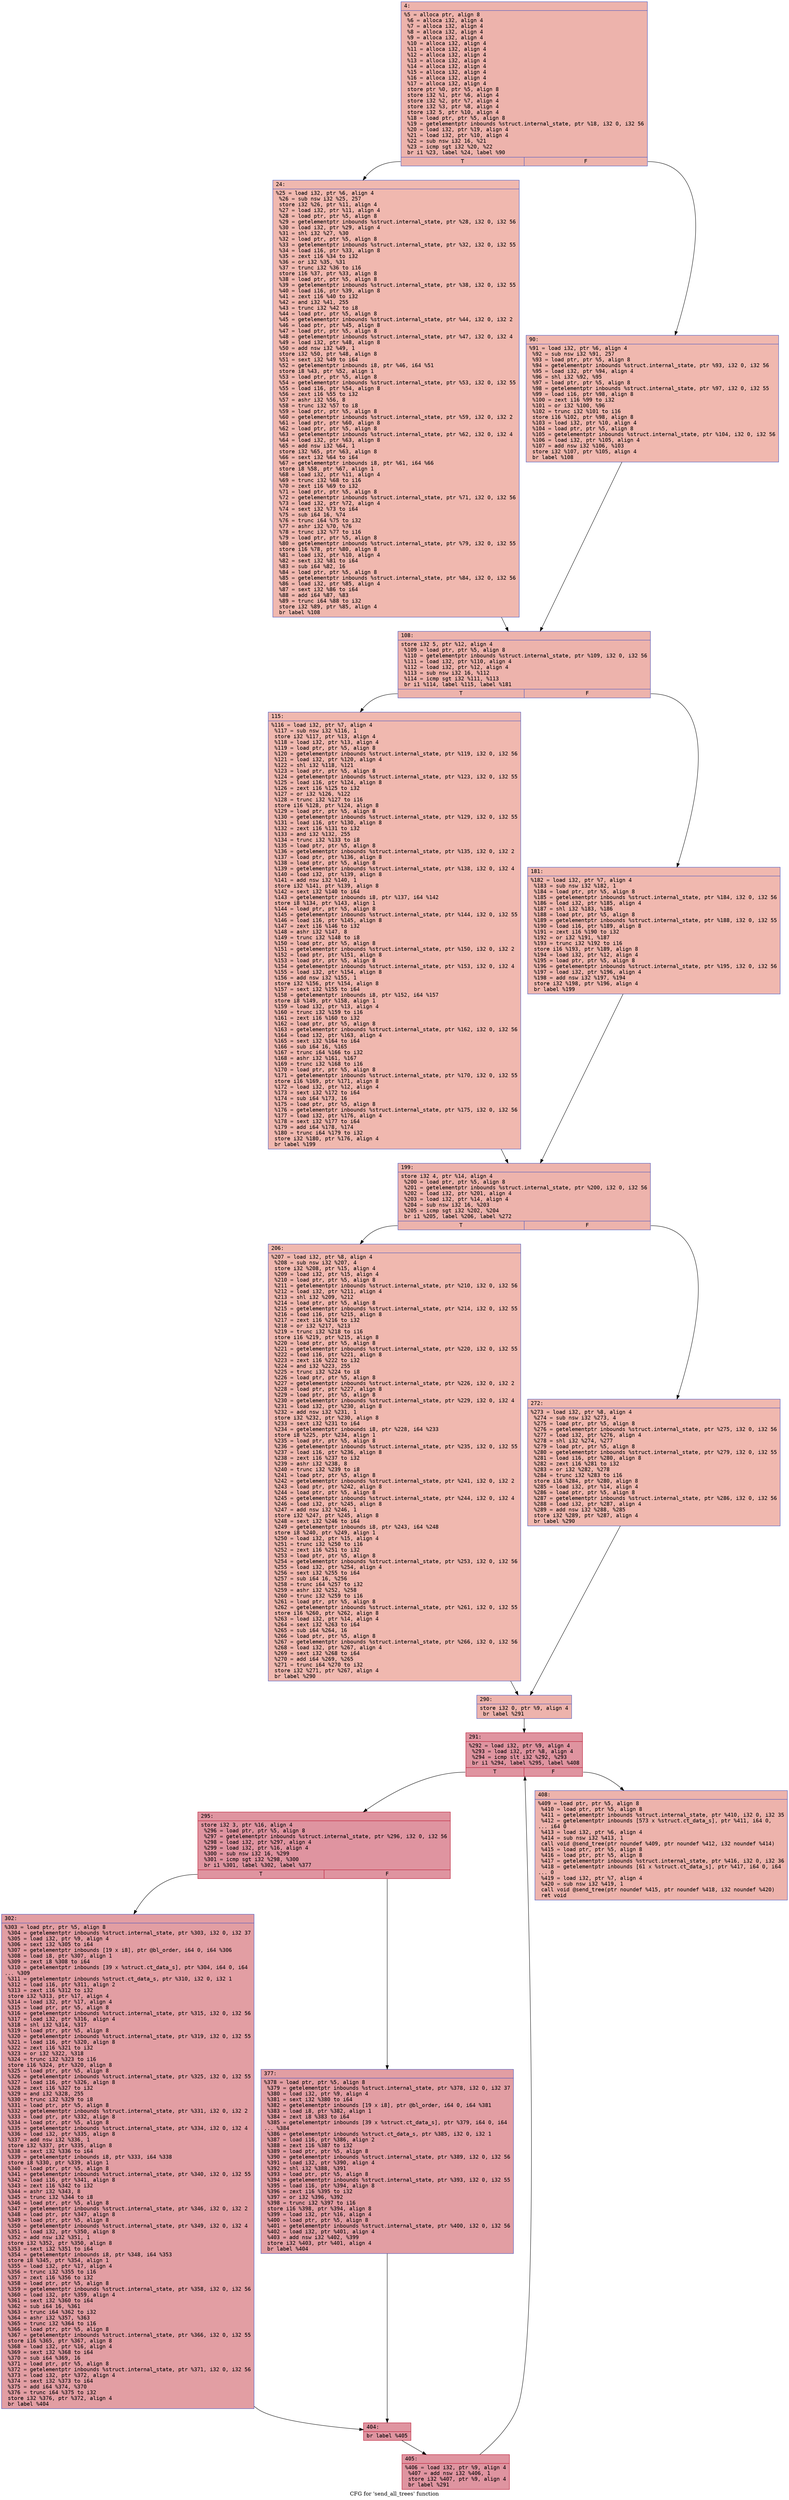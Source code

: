 digraph "CFG for 'send_all_trees' function" {
	label="CFG for 'send_all_trees' function";

	Node0x600000ee1fe0 [shape=record,color="#3d50c3ff", style=filled, fillcolor="#d6524470" fontname="Courier",label="{4:\l|  %5 = alloca ptr, align 8\l  %6 = alloca i32, align 4\l  %7 = alloca i32, align 4\l  %8 = alloca i32, align 4\l  %9 = alloca i32, align 4\l  %10 = alloca i32, align 4\l  %11 = alloca i32, align 4\l  %12 = alloca i32, align 4\l  %13 = alloca i32, align 4\l  %14 = alloca i32, align 4\l  %15 = alloca i32, align 4\l  %16 = alloca i32, align 4\l  %17 = alloca i32, align 4\l  store ptr %0, ptr %5, align 8\l  store i32 %1, ptr %6, align 4\l  store i32 %2, ptr %7, align 4\l  store i32 %3, ptr %8, align 4\l  store i32 5, ptr %10, align 4\l  %18 = load ptr, ptr %5, align 8\l  %19 = getelementptr inbounds %struct.internal_state, ptr %18, i32 0, i32 56\l  %20 = load i32, ptr %19, align 4\l  %21 = load i32, ptr %10, align 4\l  %22 = sub nsw i32 16, %21\l  %23 = icmp sgt i32 %20, %22\l  br i1 %23, label %24, label %90\l|{<s0>T|<s1>F}}"];
	Node0x600000ee1fe0:s0 -> Node0x600000ee2080[tooltip="4 -> 24\nProbability 50.00%" ];
	Node0x600000ee1fe0:s1 -> Node0x600000ee20d0[tooltip="4 -> 90\nProbability 50.00%" ];
	Node0x600000ee2080 [shape=record,color="#3d50c3ff", style=filled, fillcolor="#dc5d4a70" fontname="Courier",label="{24:\l|  %25 = load i32, ptr %6, align 4\l  %26 = sub nsw i32 %25, 257\l  store i32 %26, ptr %11, align 4\l  %27 = load i32, ptr %11, align 4\l  %28 = load ptr, ptr %5, align 8\l  %29 = getelementptr inbounds %struct.internal_state, ptr %28, i32 0, i32 56\l  %30 = load i32, ptr %29, align 4\l  %31 = shl i32 %27, %30\l  %32 = load ptr, ptr %5, align 8\l  %33 = getelementptr inbounds %struct.internal_state, ptr %32, i32 0, i32 55\l  %34 = load i16, ptr %33, align 8\l  %35 = zext i16 %34 to i32\l  %36 = or i32 %35, %31\l  %37 = trunc i32 %36 to i16\l  store i16 %37, ptr %33, align 8\l  %38 = load ptr, ptr %5, align 8\l  %39 = getelementptr inbounds %struct.internal_state, ptr %38, i32 0, i32 55\l  %40 = load i16, ptr %39, align 8\l  %41 = zext i16 %40 to i32\l  %42 = and i32 %41, 255\l  %43 = trunc i32 %42 to i8\l  %44 = load ptr, ptr %5, align 8\l  %45 = getelementptr inbounds %struct.internal_state, ptr %44, i32 0, i32 2\l  %46 = load ptr, ptr %45, align 8\l  %47 = load ptr, ptr %5, align 8\l  %48 = getelementptr inbounds %struct.internal_state, ptr %47, i32 0, i32 4\l  %49 = load i32, ptr %48, align 8\l  %50 = add nsw i32 %49, 1\l  store i32 %50, ptr %48, align 8\l  %51 = sext i32 %49 to i64\l  %52 = getelementptr inbounds i8, ptr %46, i64 %51\l  store i8 %43, ptr %52, align 1\l  %53 = load ptr, ptr %5, align 8\l  %54 = getelementptr inbounds %struct.internal_state, ptr %53, i32 0, i32 55\l  %55 = load i16, ptr %54, align 8\l  %56 = zext i16 %55 to i32\l  %57 = ashr i32 %56, 8\l  %58 = trunc i32 %57 to i8\l  %59 = load ptr, ptr %5, align 8\l  %60 = getelementptr inbounds %struct.internal_state, ptr %59, i32 0, i32 2\l  %61 = load ptr, ptr %60, align 8\l  %62 = load ptr, ptr %5, align 8\l  %63 = getelementptr inbounds %struct.internal_state, ptr %62, i32 0, i32 4\l  %64 = load i32, ptr %63, align 8\l  %65 = add nsw i32 %64, 1\l  store i32 %65, ptr %63, align 8\l  %66 = sext i32 %64 to i64\l  %67 = getelementptr inbounds i8, ptr %61, i64 %66\l  store i8 %58, ptr %67, align 1\l  %68 = load i32, ptr %11, align 4\l  %69 = trunc i32 %68 to i16\l  %70 = zext i16 %69 to i32\l  %71 = load ptr, ptr %5, align 8\l  %72 = getelementptr inbounds %struct.internal_state, ptr %71, i32 0, i32 56\l  %73 = load i32, ptr %72, align 4\l  %74 = sext i32 %73 to i64\l  %75 = sub i64 16, %74\l  %76 = trunc i64 %75 to i32\l  %77 = ashr i32 %70, %76\l  %78 = trunc i32 %77 to i16\l  %79 = load ptr, ptr %5, align 8\l  %80 = getelementptr inbounds %struct.internal_state, ptr %79, i32 0, i32 55\l  store i16 %78, ptr %80, align 8\l  %81 = load i32, ptr %10, align 4\l  %82 = sext i32 %81 to i64\l  %83 = sub i64 %82, 16\l  %84 = load ptr, ptr %5, align 8\l  %85 = getelementptr inbounds %struct.internal_state, ptr %84, i32 0, i32 56\l  %86 = load i32, ptr %85, align 4\l  %87 = sext i32 %86 to i64\l  %88 = add i64 %87, %83\l  %89 = trunc i64 %88 to i32\l  store i32 %89, ptr %85, align 4\l  br label %108\l}"];
	Node0x600000ee2080 -> Node0x600000ee2120[tooltip="24 -> 108\nProbability 100.00%" ];
	Node0x600000ee20d0 [shape=record,color="#3d50c3ff", style=filled, fillcolor="#dc5d4a70" fontname="Courier",label="{90:\l|  %91 = load i32, ptr %6, align 4\l  %92 = sub nsw i32 %91, 257\l  %93 = load ptr, ptr %5, align 8\l  %94 = getelementptr inbounds %struct.internal_state, ptr %93, i32 0, i32 56\l  %95 = load i32, ptr %94, align 4\l  %96 = shl i32 %92, %95\l  %97 = load ptr, ptr %5, align 8\l  %98 = getelementptr inbounds %struct.internal_state, ptr %97, i32 0, i32 55\l  %99 = load i16, ptr %98, align 8\l  %100 = zext i16 %99 to i32\l  %101 = or i32 %100, %96\l  %102 = trunc i32 %101 to i16\l  store i16 %102, ptr %98, align 8\l  %103 = load i32, ptr %10, align 4\l  %104 = load ptr, ptr %5, align 8\l  %105 = getelementptr inbounds %struct.internal_state, ptr %104, i32 0, i32 56\l  %106 = load i32, ptr %105, align 4\l  %107 = add nsw i32 %106, %103\l  store i32 %107, ptr %105, align 4\l  br label %108\l}"];
	Node0x600000ee20d0 -> Node0x600000ee2120[tooltip="90 -> 108\nProbability 100.00%" ];
	Node0x600000ee2120 [shape=record,color="#3d50c3ff", style=filled, fillcolor="#d6524470" fontname="Courier",label="{108:\l|  store i32 5, ptr %12, align 4\l  %109 = load ptr, ptr %5, align 8\l  %110 = getelementptr inbounds %struct.internal_state, ptr %109, i32 0, i32 56\l  %111 = load i32, ptr %110, align 4\l  %112 = load i32, ptr %12, align 4\l  %113 = sub nsw i32 16, %112\l  %114 = icmp sgt i32 %111, %113\l  br i1 %114, label %115, label %181\l|{<s0>T|<s1>F}}"];
	Node0x600000ee2120:s0 -> Node0x600000ee2170[tooltip="108 -> 115\nProbability 50.00%" ];
	Node0x600000ee2120:s1 -> Node0x600000ee21c0[tooltip="108 -> 181\nProbability 50.00%" ];
	Node0x600000ee2170 [shape=record,color="#3d50c3ff", style=filled, fillcolor="#dc5d4a70" fontname="Courier",label="{115:\l|  %116 = load i32, ptr %7, align 4\l  %117 = sub nsw i32 %116, 1\l  store i32 %117, ptr %13, align 4\l  %118 = load i32, ptr %13, align 4\l  %119 = load ptr, ptr %5, align 8\l  %120 = getelementptr inbounds %struct.internal_state, ptr %119, i32 0, i32 56\l  %121 = load i32, ptr %120, align 4\l  %122 = shl i32 %118, %121\l  %123 = load ptr, ptr %5, align 8\l  %124 = getelementptr inbounds %struct.internal_state, ptr %123, i32 0, i32 55\l  %125 = load i16, ptr %124, align 8\l  %126 = zext i16 %125 to i32\l  %127 = or i32 %126, %122\l  %128 = trunc i32 %127 to i16\l  store i16 %128, ptr %124, align 8\l  %129 = load ptr, ptr %5, align 8\l  %130 = getelementptr inbounds %struct.internal_state, ptr %129, i32 0, i32 55\l  %131 = load i16, ptr %130, align 8\l  %132 = zext i16 %131 to i32\l  %133 = and i32 %132, 255\l  %134 = trunc i32 %133 to i8\l  %135 = load ptr, ptr %5, align 8\l  %136 = getelementptr inbounds %struct.internal_state, ptr %135, i32 0, i32 2\l  %137 = load ptr, ptr %136, align 8\l  %138 = load ptr, ptr %5, align 8\l  %139 = getelementptr inbounds %struct.internal_state, ptr %138, i32 0, i32 4\l  %140 = load i32, ptr %139, align 8\l  %141 = add nsw i32 %140, 1\l  store i32 %141, ptr %139, align 8\l  %142 = sext i32 %140 to i64\l  %143 = getelementptr inbounds i8, ptr %137, i64 %142\l  store i8 %134, ptr %143, align 1\l  %144 = load ptr, ptr %5, align 8\l  %145 = getelementptr inbounds %struct.internal_state, ptr %144, i32 0, i32 55\l  %146 = load i16, ptr %145, align 8\l  %147 = zext i16 %146 to i32\l  %148 = ashr i32 %147, 8\l  %149 = trunc i32 %148 to i8\l  %150 = load ptr, ptr %5, align 8\l  %151 = getelementptr inbounds %struct.internal_state, ptr %150, i32 0, i32 2\l  %152 = load ptr, ptr %151, align 8\l  %153 = load ptr, ptr %5, align 8\l  %154 = getelementptr inbounds %struct.internal_state, ptr %153, i32 0, i32 4\l  %155 = load i32, ptr %154, align 8\l  %156 = add nsw i32 %155, 1\l  store i32 %156, ptr %154, align 8\l  %157 = sext i32 %155 to i64\l  %158 = getelementptr inbounds i8, ptr %152, i64 %157\l  store i8 %149, ptr %158, align 1\l  %159 = load i32, ptr %13, align 4\l  %160 = trunc i32 %159 to i16\l  %161 = zext i16 %160 to i32\l  %162 = load ptr, ptr %5, align 8\l  %163 = getelementptr inbounds %struct.internal_state, ptr %162, i32 0, i32 56\l  %164 = load i32, ptr %163, align 4\l  %165 = sext i32 %164 to i64\l  %166 = sub i64 16, %165\l  %167 = trunc i64 %166 to i32\l  %168 = ashr i32 %161, %167\l  %169 = trunc i32 %168 to i16\l  %170 = load ptr, ptr %5, align 8\l  %171 = getelementptr inbounds %struct.internal_state, ptr %170, i32 0, i32 55\l  store i16 %169, ptr %171, align 8\l  %172 = load i32, ptr %12, align 4\l  %173 = sext i32 %172 to i64\l  %174 = sub i64 %173, 16\l  %175 = load ptr, ptr %5, align 8\l  %176 = getelementptr inbounds %struct.internal_state, ptr %175, i32 0, i32 56\l  %177 = load i32, ptr %176, align 4\l  %178 = sext i32 %177 to i64\l  %179 = add i64 %178, %174\l  %180 = trunc i64 %179 to i32\l  store i32 %180, ptr %176, align 4\l  br label %199\l}"];
	Node0x600000ee2170 -> Node0x600000ee2210[tooltip="115 -> 199\nProbability 100.00%" ];
	Node0x600000ee21c0 [shape=record,color="#3d50c3ff", style=filled, fillcolor="#dc5d4a70" fontname="Courier",label="{181:\l|  %182 = load i32, ptr %7, align 4\l  %183 = sub nsw i32 %182, 1\l  %184 = load ptr, ptr %5, align 8\l  %185 = getelementptr inbounds %struct.internal_state, ptr %184, i32 0, i32 56\l  %186 = load i32, ptr %185, align 4\l  %187 = shl i32 %183, %186\l  %188 = load ptr, ptr %5, align 8\l  %189 = getelementptr inbounds %struct.internal_state, ptr %188, i32 0, i32 55\l  %190 = load i16, ptr %189, align 8\l  %191 = zext i16 %190 to i32\l  %192 = or i32 %191, %187\l  %193 = trunc i32 %192 to i16\l  store i16 %193, ptr %189, align 8\l  %194 = load i32, ptr %12, align 4\l  %195 = load ptr, ptr %5, align 8\l  %196 = getelementptr inbounds %struct.internal_state, ptr %195, i32 0, i32 56\l  %197 = load i32, ptr %196, align 4\l  %198 = add nsw i32 %197, %194\l  store i32 %198, ptr %196, align 4\l  br label %199\l}"];
	Node0x600000ee21c0 -> Node0x600000ee2210[tooltip="181 -> 199\nProbability 100.00%" ];
	Node0x600000ee2210 [shape=record,color="#3d50c3ff", style=filled, fillcolor="#d6524470" fontname="Courier",label="{199:\l|  store i32 4, ptr %14, align 4\l  %200 = load ptr, ptr %5, align 8\l  %201 = getelementptr inbounds %struct.internal_state, ptr %200, i32 0, i32 56\l  %202 = load i32, ptr %201, align 4\l  %203 = load i32, ptr %14, align 4\l  %204 = sub nsw i32 16, %203\l  %205 = icmp sgt i32 %202, %204\l  br i1 %205, label %206, label %272\l|{<s0>T|<s1>F}}"];
	Node0x600000ee2210:s0 -> Node0x600000ee2260[tooltip="199 -> 206\nProbability 50.00%" ];
	Node0x600000ee2210:s1 -> Node0x600000ee22b0[tooltip="199 -> 272\nProbability 50.00%" ];
	Node0x600000ee2260 [shape=record,color="#3d50c3ff", style=filled, fillcolor="#dc5d4a70" fontname="Courier",label="{206:\l|  %207 = load i32, ptr %8, align 4\l  %208 = sub nsw i32 %207, 4\l  store i32 %208, ptr %15, align 4\l  %209 = load i32, ptr %15, align 4\l  %210 = load ptr, ptr %5, align 8\l  %211 = getelementptr inbounds %struct.internal_state, ptr %210, i32 0, i32 56\l  %212 = load i32, ptr %211, align 4\l  %213 = shl i32 %209, %212\l  %214 = load ptr, ptr %5, align 8\l  %215 = getelementptr inbounds %struct.internal_state, ptr %214, i32 0, i32 55\l  %216 = load i16, ptr %215, align 8\l  %217 = zext i16 %216 to i32\l  %218 = or i32 %217, %213\l  %219 = trunc i32 %218 to i16\l  store i16 %219, ptr %215, align 8\l  %220 = load ptr, ptr %5, align 8\l  %221 = getelementptr inbounds %struct.internal_state, ptr %220, i32 0, i32 55\l  %222 = load i16, ptr %221, align 8\l  %223 = zext i16 %222 to i32\l  %224 = and i32 %223, 255\l  %225 = trunc i32 %224 to i8\l  %226 = load ptr, ptr %5, align 8\l  %227 = getelementptr inbounds %struct.internal_state, ptr %226, i32 0, i32 2\l  %228 = load ptr, ptr %227, align 8\l  %229 = load ptr, ptr %5, align 8\l  %230 = getelementptr inbounds %struct.internal_state, ptr %229, i32 0, i32 4\l  %231 = load i32, ptr %230, align 8\l  %232 = add nsw i32 %231, 1\l  store i32 %232, ptr %230, align 8\l  %233 = sext i32 %231 to i64\l  %234 = getelementptr inbounds i8, ptr %228, i64 %233\l  store i8 %225, ptr %234, align 1\l  %235 = load ptr, ptr %5, align 8\l  %236 = getelementptr inbounds %struct.internal_state, ptr %235, i32 0, i32 55\l  %237 = load i16, ptr %236, align 8\l  %238 = zext i16 %237 to i32\l  %239 = ashr i32 %238, 8\l  %240 = trunc i32 %239 to i8\l  %241 = load ptr, ptr %5, align 8\l  %242 = getelementptr inbounds %struct.internal_state, ptr %241, i32 0, i32 2\l  %243 = load ptr, ptr %242, align 8\l  %244 = load ptr, ptr %5, align 8\l  %245 = getelementptr inbounds %struct.internal_state, ptr %244, i32 0, i32 4\l  %246 = load i32, ptr %245, align 8\l  %247 = add nsw i32 %246, 1\l  store i32 %247, ptr %245, align 8\l  %248 = sext i32 %246 to i64\l  %249 = getelementptr inbounds i8, ptr %243, i64 %248\l  store i8 %240, ptr %249, align 1\l  %250 = load i32, ptr %15, align 4\l  %251 = trunc i32 %250 to i16\l  %252 = zext i16 %251 to i32\l  %253 = load ptr, ptr %5, align 8\l  %254 = getelementptr inbounds %struct.internal_state, ptr %253, i32 0, i32 56\l  %255 = load i32, ptr %254, align 4\l  %256 = sext i32 %255 to i64\l  %257 = sub i64 16, %256\l  %258 = trunc i64 %257 to i32\l  %259 = ashr i32 %252, %258\l  %260 = trunc i32 %259 to i16\l  %261 = load ptr, ptr %5, align 8\l  %262 = getelementptr inbounds %struct.internal_state, ptr %261, i32 0, i32 55\l  store i16 %260, ptr %262, align 8\l  %263 = load i32, ptr %14, align 4\l  %264 = sext i32 %263 to i64\l  %265 = sub i64 %264, 16\l  %266 = load ptr, ptr %5, align 8\l  %267 = getelementptr inbounds %struct.internal_state, ptr %266, i32 0, i32 56\l  %268 = load i32, ptr %267, align 4\l  %269 = sext i32 %268 to i64\l  %270 = add i64 %269, %265\l  %271 = trunc i64 %270 to i32\l  store i32 %271, ptr %267, align 4\l  br label %290\l}"];
	Node0x600000ee2260 -> Node0x600000ee2300[tooltip="206 -> 290\nProbability 100.00%" ];
	Node0x600000ee22b0 [shape=record,color="#3d50c3ff", style=filled, fillcolor="#dc5d4a70" fontname="Courier",label="{272:\l|  %273 = load i32, ptr %8, align 4\l  %274 = sub nsw i32 %273, 4\l  %275 = load ptr, ptr %5, align 8\l  %276 = getelementptr inbounds %struct.internal_state, ptr %275, i32 0, i32 56\l  %277 = load i32, ptr %276, align 4\l  %278 = shl i32 %274, %277\l  %279 = load ptr, ptr %5, align 8\l  %280 = getelementptr inbounds %struct.internal_state, ptr %279, i32 0, i32 55\l  %281 = load i16, ptr %280, align 8\l  %282 = zext i16 %281 to i32\l  %283 = or i32 %282, %278\l  %284 = trunc i32 %283 to i16\l  store i16 %284, ptr %280, align 8\l  %285 = load i32, ptr %14, align 4\l  %286 = load ptr, ptr %5, align 8\l  %287 = getelementptr inbounds %struct.internal_state, ptr %286, i32 0, i32 56\l  %288 = load i32, ptr %287, align 4\l  %289 = add nsw i32 %288, %285\l  store i32 %289, ptr %287, align 4\l  br label %290\l}"];
	Node0x600000ee22b0 -> Node0x600000ee2300[tooltip="272 -> 290\nProbability 100.00%" ];
	Node0x600000ee2300 [shape=record,color="#3d50c3ff", style=filled, fillcolor="#d6524470" fontname="Courier",label="{290:\l|  store i32 0, ptr %9, align 4\l  br label %291\l}"];
	Node0x600000ee2300 -> Node0x600000ee2350[tooltip="290 -> 291\nProbability 100.00%" ];
	Node0x600000ee2350 [shape=record,color="#b70d28ff", style=filled, fillcolor="#b70d2870" fontname="Courier",label="{291:\l|  %292 = load i32, ptr %9, align 4\l  %293 = load i32, ptr %8, align 4\l  %294 = icmp slt i32 %292, %293\l  br i1 %294, label %295, label %408\l|{<s0>T|<s1>F}}"];
	Node0x600000ee2350:s0 -> Node0x600000ee23a0[tooltip="291 -> 295\nProbability 96.88%" ];
	Node0x600000ee2350:s1 -> Node0x600000ee2530[tooltip="291 -> 408\nProbability 3.12%" ];
	Node0x600000ee23a0 [shape=record,color="#b70d28ff", style=filled, fillcolor="#b70d2870" fontname="Courier",label="{295:\l|  store i32 3, ptr %16, align 4\l  %296 = load ptr, ptr %5, align 8\l  %297 = getelementptr inbounds %struct.internal_state, ptr %296, i32 0, i32 56\l  %298 = load i32, ptr %297, align 4\l  %299 = load i32, ptr %16, align 4\l  %300 = sub nsw i32 16, %299\l  %301 = icmp sgt i32 %298, %300\l  br i1 %301, label %302, label %377\l|{<s0>T|<s1>F}}"];
	Node0x600000ee23a0:s0 -> Node0x600000ee23f0[tooltip="295 -> 302\nProbability 50.00%" ];
	Node0x600000ee23a0:s1 -> Node0x600000ee2440[tooltip="295 -> 377\nProbability 50.00%" ];
	Node0x600000ee23f0 [shape=record,color="#3d50c3ff", style=filled, fillcolor="#be242e70" fontname="Courier",label="{302:\l|  %303 = load ptr, ptr %5, align 8\l  %304 = getelementptr inbounds %struct.internal_state, ptr %303, i32 0, i32 37\l  %305 = load i32, ptr %9, align 4\l  %306 = sext i32 %305 to i64\l  %307 = getelementptr inbounds [19 x i8], ptr @bl_order, i64 0, i64 %306\l  %308 = load i8, ptr %307, align 1\l  %309 = zext i8 %308 to i64\l  %310 = getelementptr inbounds [39 x %struct.ct_data_s], ptr %304, i64 0, i64\l... %309\l  %311 = getelementptr inbounds %struct.ct_data_s, ptr %310, i32 0, i32 1\l  %312 = load i16, ptr %311, align 2\l  %313 = zext i16 %312 to i32\l  store i32 %313, ptr %17, align 4\l  %314 = load i32, ptr %17, align 4\l  %315 = load ptr, ptr %5, align 8\l  %316 = getelementptr inbounds %struct.internal_state, ptr %315, i32 0, i32 56\l  %317 = load i32, ptr %316, align 4\l  %318 = shl i32 %314, %317\l  %319 = load ptr, ptr %5, align 8\l  %320 = getelementptr inbounds %struct.internal_state, ptr %319, i32 0, i32 55\l  %321 = load i16, ptr %320, align 8\l  %322 = zext i16 %321 to i32\l  %323 = or i32 %322, %318\l  %324 = trunc i32 %323 to i16\l  store i16 %324, ptr %320, align 8\l  %325 = load ptr, ptr %5, align 8\l  %326 = getelementptr inbounds %struct.internal_state, ptr %325, i32 0, i32 55\l  %327 = load i16, ptr %326, align 8\l  %328 = zext i16 %327 to i32\l  %329 = and i32 %328, 255\l  %330 = trunc i32 %329 to i8\l  %331 = load ptr, ptr %5, align 8\l  %332 = getelementptr inbounds %struct.internal_state, ptr %331, i32 0, i32 2\l  %333 = load ptr, ptr %332, align 8\l  %334 = load ptr, ptr %5, align 8\l  %335 = getelementptr inbounds %struct.internal_state, ptr %334, i32 0, i32 4\l  %336 = load i32, ptr %335, align 8\l  %337 = add nsw i32 %336, 1\l  store i32 %337, ptr %335, align 8\l  %338 = sext i32 %336 to i64\l  %339 = getelementptr inbounds i8, ptr %333, i64 %338\l  store i8 %330, ptr %339, align 1\l  %340 = load ptr, ptr %5, align 8\l  %341 = getelementptr inbounds %struct.internal_state, ptr %340, i32 0, i32 55\l  %342 = load i16, ptr %341, align 8\l  %343 = zext i16 %342 to i32\l  %344 = ashr i32 %343, 8\l  %345 = trunc i32 %344 to i8\l  %346 = load ptr, ptr %5, align 8\l  %347 = getelementptr inbounds %struct.internal_state, ptr %346, i32 0, i32 2\l  %348 = load ptr, ptr %347, align 8\l  %349 = load ptr, ptr %5, align 8\l  %350 = getelementptr inbounds %struct.internal_state, ptr %349, i32 0, i32 4\l  %351 = load i32, ptr %350, align 8\l  %352 = add nsw i32 %351, 1\l  store i32 %352, ptr %350, align 8\l  %353 = sext i32 %351 to i64\l  %354 = getelementptr inbounds i8, ptr %348, i64 %353\l  store i8 %345, ptr %354, align 1\l  %355 = load i32, ptr %17, align 4\l  %356 = trunc i32 %355 to i16\l  %357 = zext i16 %356 to i32\l  %358 = load ptr, ptr %5, align 8\l  %359 = getelementptr inbounds %struct.internal_state, ptr %358, i32 0, i32 56\l  %360 = load i32, ptr %359, align 4\l  %361 = sext i32 %360 to i64\l  %362 = sub i64 16, %361\l  %363 = trunc i64 %362 to i32\l  %364 = ashr i32 %357, %363\l  %365 = trunc i32 %364 to i16\l  %366 = load ptr, ptr %5, align 8\l  %367 = getelementptr inbounds %struct.internal_state, ptr %366, i32 0, i32 55\l  store i16 %365, ptr %367, align 8\l  %368 = load i32, ptr %16, align 4\l  %369 = sext i32 %368 to i64\l  %370 = sub i64 %369, 16\l  %371 = load ptr, ptr %5, align 8\l  %372 = getelementptr inbounds %struct.internal_state, ptr %371, i32 0, i32 56\l  %373 = load i32, ptr %372, align 4\l  %374 = sext i32 %373 to i64\l  %375 = add i64 %374, %370\l  %376 = trunc i64 %375 to i32\l  store i32 %376, ptr %372, align 4\l  br label %404\l}"];
	Node0x600000ee23f0 -> Node0x600000ee2490[tooltip="302 -> 404\nProbability 100.00%" ];
	Node0x600000ee2440 [shape=record,color="#3d50c3ff", style=filled, fillcolor="#be242e70" fontname="Courier",label="{377:\l|  %378 = load ptr, ptr %5, align 8\l  %379 = getelementptr inbounds %struct.internal_state, ptr %378, i32 0, i32 37\l  %380 = load i32, ptr %9, align 4\l  %381 = sext i32 %380 to i64\l  %382 = getelementptr inbounds [19 x i8], ptr @bl_order, i64 0, i64 %381\l  %383 = load i8, ptr %382, align 1\l  %384 = zext i8 %383 to i64\l  %385 = getelementptr inbounds [39 x %struct.ct_data_s], ptr %379, i64 0, i64\l... %384\l  %386 = getelementptr inbounds %struct.ct_data_s, ptr %385, i32 0, i32 1\l  %387 = load i16, ptr %386, align 2\l  %388 = zext i16 %387 to i32\l  %389 = load ptr, ptr %5, align 8\l  %390 = getelementptr inbounds %struct.internal_state, ptr %389, i32 0, i32 56\l  %391 = load i32, ptr %390, align 4\l  %392 = shl i32 %388, %391\l  %393 = load ptr, ptr %5, align 8\l  %394 = getelementptr inbounds %struct.internal_state, ptr %393, i32 0, i32 55\l  %395 = load i16, ptr %394, align 8\l  %396 = zext i16 %395 to i32\l  %397 = or i32 %396, %392\l  %398 = trunc i32 %397 to i16\l  store i16 %398, ptr %394, align 8\l  %399 = load i32, ptr %16, align 4\l  %400 = load ptr, ptr %5, align 8\l  %401 = getelementptr inbounds %struct.internal_state, ptr %400, i32 0, i32 56\l  %402 = load i32, ptr %401, align 4\l  %403 = add nsw i32 %402, %399\l  store i32 %403, ptr %401, align 4\l  br label %404\l}"];
	Node0x600000ee2440 -> Node0x600000ee2490[tooltip="377 -> 404\nProbability 100.00%" ];
	Node0x600000ee2490 [shape=record,color="#b70d28ff", style=filled, fillcolor="#b70d2870" fontname="Courier",label="{404:\l|  br label %405\l}"];
	Node0x600000ee2490 -> Node0x600000ee24e0[tooltip="404 -> 405\nProbability 100.00%" ];
	Node0x600000ee24e0 [shape=record,color="#b70d28ff", style=filled, fillcolor="#b70d2870" fontname="Courier",label="{405:\l|  %406 = load i32, ptr %9, align 4\l  %407 = add nsw i32 %406, 1\l  store i32 %407, ptr %9, align 4\l  br label %291\l}"];
	Node0x600000ee24e0 -> Node0x600000ee2350[tooltip="405 -> 291\nProbability 100.00%" ];
	Node0x600000ee2530 [shape=record,color="#3d50c3ff", style=filled, fillcolor="#d6524470" fontname="Courier",label="{408:\l|  %409 = load ptr, ptr %5, align 8\l  %410 = load ptr, ptr %5, align 8\l  %411 = getelementptr inbounds %struct.internal_state, ptr %410, i32 0, i32 35\l  %412 = getelementptr inbounds [573 x %struct.ct_data_s], ptr %411, i64 0,\l... i64 0\l  %413 = load i32, ptr %6, align 4\l  %414 = sub nsw i32 %413, 1\l  call void @send_tree(ptr noundef %409, ptr noundef %412, i32 noundef %414)\l  %415 = load ptr, ptr %5, align 8\l  %416 = load ptr, ptr %5, align 8\l  %417 = getelementptr inbounds %struct.internal_state, ptr %416, i32 0, i32 36\l  %418 = getelementptr inbounds [61 x %struct.ct_data_s], ptr %417, i64 0, i64\l... 0\l  %419 = load i32, ptr %7, align 4\l  %420 = sub nsw i32 %419, 1\l  call void @send_tree(ptr noundef %415, ptr noundef %418, i32 noundef %420)\l  ret void\l}"];
}
